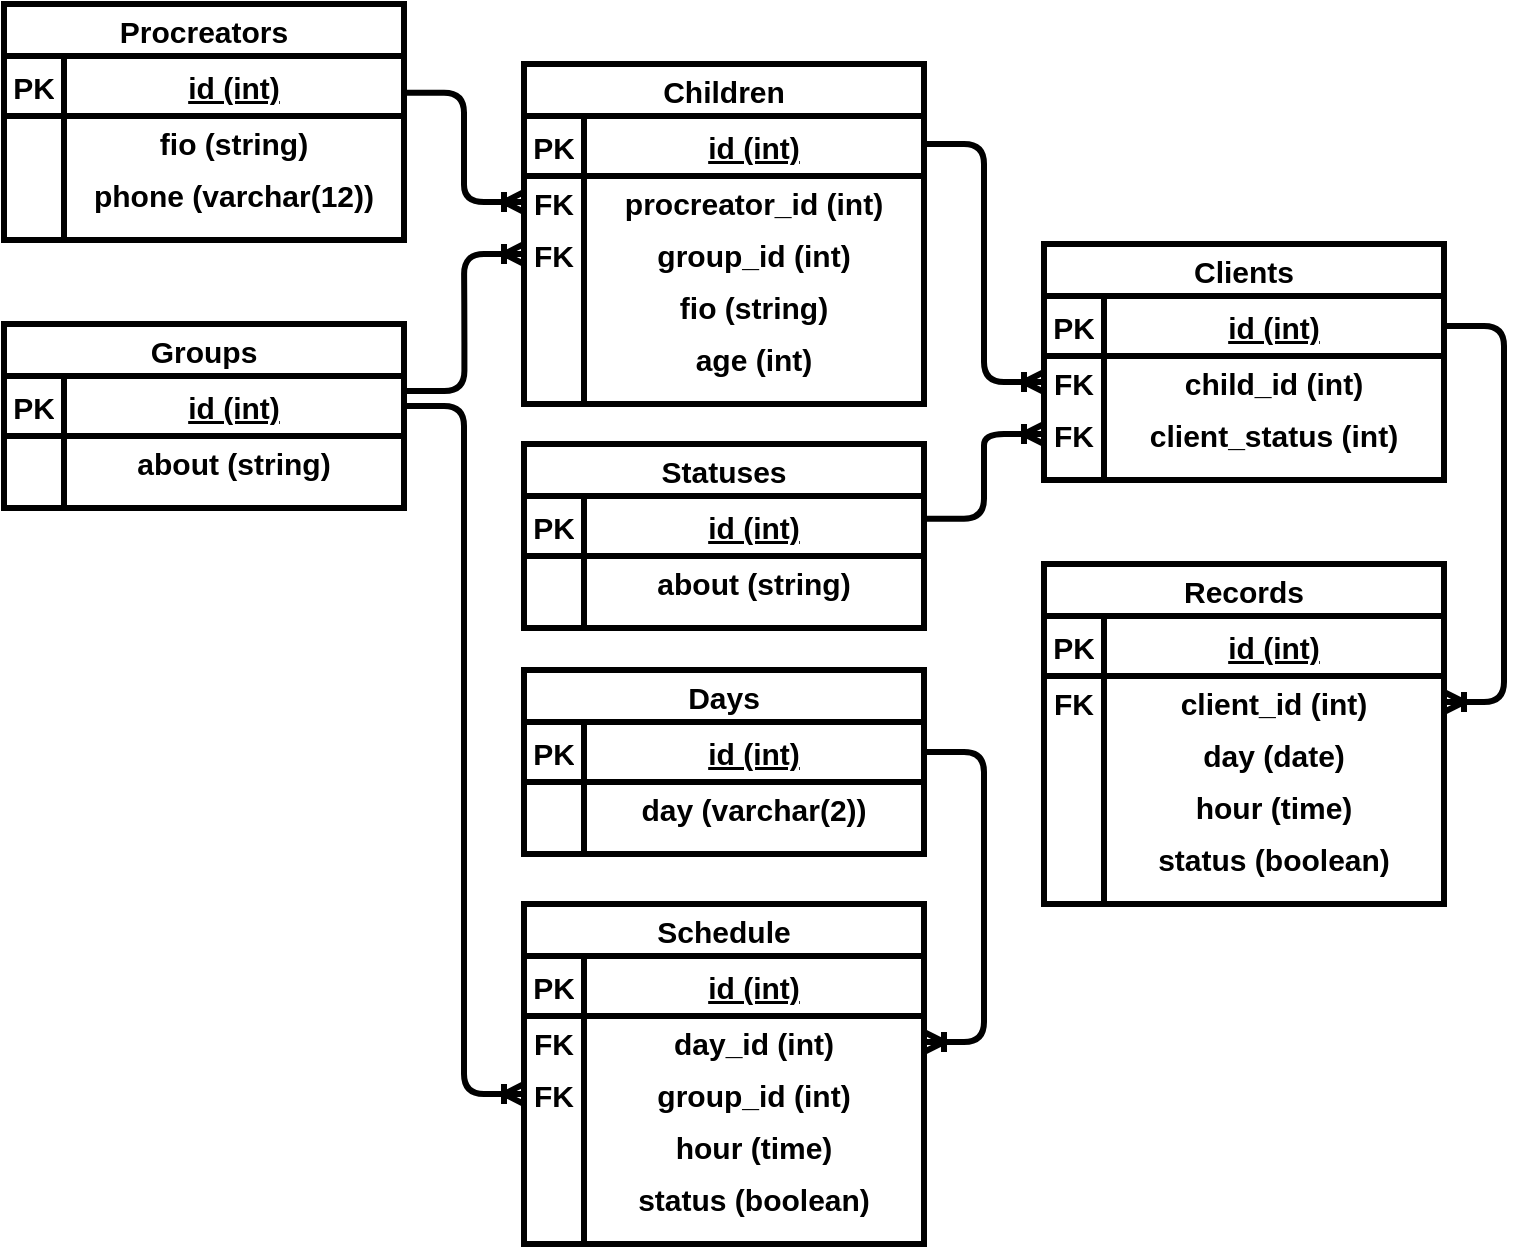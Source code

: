 <mxfile version="13.1.5" type="github">
  <diagram id="PJze8_PbKiR1325xx4xN" name="Page-1">
    <mxGraphModel dx="1150" dy="1960" grid="1" gridSize="10" guides="1" tooltips="1" connect="1" arrows="1" fold="1" page="1" pageScale="1" pageWidth="827" pageHeight="1169" math="0" shadow="0">
      <root>
        <mxCell id="0" />
        <mxCell id="1" parent="0" />
        <mxCell id="rnPItVgiRQsCZyyG9S52-30" value="Children" style="swimlane;fontStyle=1;childLayout=stackLayout;horizontal=1;startSize=26;horizontalStack=0;resizeParent=1;resizeParentMax=0;resizeLast=0;collapsible=1;marginBottom=0;align=center;fontSize=15;labelBackgroundColor=none;labelBorderColor=none;verticalAlign=middle;strokeWidth=3;" vertex="1" parent="1">
          <mxGeometry x="540" y="190" width="200" height="170" as="geometry" />
        </mxCell>
        <mxCell id="rnPItVgiRQsCZyyG9S52-31" value="id (int)" style="shape=partialRectangle;top=0;left=0;right=0;bottom=1;align=center;verticalAlign=middle;fillColor=none;spacingLeft=34;spacingRight=4;overflow=hidden;rotatable=0;points=[[0,0.5],[1,0.5]];portConstraint=eastwest;dropTarget=0;fontStyle=5;fontSize=15;labelBackgroundColor=none;labelBorderColor=none;strokeWidth=3;" vertex="1" parent="rnPItVgiRQsCZyyG9S52-30">
          <mxGeometry y="26" width="200" height="30" as="geometry" />
        </mxCell>
        <mxCell id="rnPItVgiRQsCZyyG9S52-32" value="PK" style="shape=partialRectangle;top=0;left=0;bottom=0;fillColor=none;align=center;verticalAlign=middle;spacingLeft=4;spacingRight=4;overflow=hidden;rotatable=0;points=[];portConstraint=eastwest;part=1;fontSize=15;labelBackgroundColor=none;labelBorderColor=none;strokeWidth=3;fontStyle=1" vertex="1" connectable="0" parent="rnPItVgiRQsCZyyG9S52-31">
          <mxGeometry width="30" height="30" as="geometry" />
        </mxCell>
        <mxCell id="rnPItVgiRQsCZyyG9S52-39" value="procreator_id (int)" style="shape=partialRectangle;top=0;left=0;right=0;bottom=0;align=center;verticalAlign=middle;fillColor=none;spacingLeft=34;spacingRight=4;overflow=hidden;rotatable=0;points=[[0,0.5],[1,0.5]];portConstraint=eastwest;dropTarget=0;fontSize=15;labelBackgroundColor=none;labelBorderColor=none;strokeWidth=3;fontStyle=1" vertex="1" parent="rnPItVgiRQsCZyyG9S52-30">
          <mxGeometry y="56" width="200" height="26" as="geometry" />
        </mxCell>
        <mxCell id="rnPItVgiRQsCZyyG9S52-40" value="FK" style="shape=partialRectangle;top=0;left=0;bottom=0;fillColor=none;align=center;verticalAlign=middle;spacingLeft=4;spacingRight=4;overflow=hidden;rotatable=0;points=[];portConstraint=eastwest;part=1;fontSize=15;labelBackgroundColor=none;labelBorderColor=none;strokeWidth=3;fontStyle=1" vertex="1" connectable="0" parent="rnPItVgiRQsCZyyG9S52-39">
          <mxGeometry width="30" height="26" as="geometry" />
        </mxCell>
        <mxCell id="rnPItVgiRQsCZyyG9S52-41" value="group_id (int)" style="shape=partialRectangle;top=0;left=0;right=0;bottom=0;align=center;verticalAlign=middle;fillColor=none;spacingLeft=34;spacingRight=4;overflow=hidden;rotatable=0;points=[[0,0.5],[1,0.5]];portConstraint=eastwest;dropTarget=0;fontSize=15;labelBackgroundColor=none;labelBorderColor=none;strokeWidth=3;fontStyle=1" vertex="1" parent="rnPItVgiRQsCZyyG9S52-30">
          <mxGeometry y="82" width="200" height="26" as="geometry" />
        </mxCell>
        <mxCell id="rnPItVgiRQsCZyyG9S52-42" value="FK" style="shape=partialRectangle;top=0;left=0;bottom=0;fillColor=none;align=center;verticalAlign=middle;spacingLeft=4;spacingRight=4;overflow=hidden;rotatable=0;points=[];portConstraint=eastwest;part=1;fontSize=15;labelBackgroundColor=none;labelBorderColor=none;strokeWidth=3;fontStyle=1" vertex="1" connectable="0" parent="rnPItVgiRQsCZyyG9S52-41">
          <mxGeometry width="30" height="26" as="geometry" />
        </mxCell>
        <mxCell id="rnPItVgiRQsCZyyG9S52-33" value="fio (string)" style="shape=partialRectangle;top=0;left=0;right=0;bottom=0;align=center;verticalAlign=middle;fillColor=none;spacingLeft=34;spacingRight=4;overflow=hidden;rotatable=0;points=[[0,0.5],[1,0.5]];portConstraint=eastwest;dropTarget=0;fontSize=15;labelBackgroundColor=none;labelBorderColor=none;strokeWidth=3;fontStyle=1" vertex="1" parent="rnPItVgiRQsCZyyG9S52-30">
          <mxGeometry y="108" width="200" height="26" as="geometry" />
        </mxCell>
        <mxCell id="rnPItVgiRQsCZyyG9S52-34" value="" style="shape=partialRectangle;top=0;left=0;bottom=0;fillColor=none;align=center;verticalAlign=middle;spacingLeft=4;spacingRight=4;overflow=hidden;rotatable=0;points=[];portConstraint=eastwest;part=1;fontSize=15;labelBackgroundColor=none;labelBorderColor=none;strokeWidth=3;fontStyle=1" vertex="1" connectable="0" parent="rnPItVgiRQsCZyyG9S52-33">
          <mxGeometry width="30" height="26" as="geometry" />
        </mxCell>
        <mxCell id="rnPItVgiRQsCZyyG9S52-35" value="age (int)" style="shape=partialRectangle;top=0;left=0;right=0;bottom=0;align=center;verticalAlign=middle;fillColor=none;spacingLeft=34;spacingRight=4;overflow=hidden;rotatable=0;points=[[0,0.5],[1,0.5]];portConstraint=eastwest;dropTarget=0;fontSize=15;labelBackgroundColor=none;labelBorderColor=none;strokeWidth=3;fontStyle=1" vertex="1" parent="rnPItVgiRQsCZyyG9S52-30">
          <mxGeometry y="134" width="200" height="26" as="geometry" />
        </mxCell>
        <mxCell id="rnPItVgiRQsCZyyG9S52-36" value="" style="shape=partialRectangle;top=0;left=0;bottom=0;fillColor=none;align=center;verticalAlign=middle;spacingLeft=4;spacingRight=4;overflow=hidden;rotatable=0;points=[];portConstraint=eastwest;part=1;fontSize=15;labelBackgroundColor=none;labelBorderColor=none;strokeWidth=3;fontStyle=1" vertex="1" connectable="0" parent="rnPItVgiRQsCZyyG9S52-35">
          <mxGeometry width="30" height="26" as="geometry" />
        </mxCell>
        <mxCell id="rnPItVgiRQsCZyyG9S52-37" value="" style="shape=partialRectangle;top=0;left=0;right=0;bottom=0;align=center;verticalAlign=middle;fillColor=none;spacingLeft=34;spacingRight=4;overflow=hidden;rotatable=0;points=[[0,0.5],[1,0.5]];portConstraint=eastwest;dropTarget=0;fontSize=15;labelBackgroundColor=none;labelBorderColor=none;strokeWidth=3;fontStyle=1" vertex="1" parent="rnPItVgiRQsCZyyG9S52-30">
          <mxGeometry y="160" width="200" height="10" as="geometry" />
        </mxCell>
        <mxCell id="rnPItVgiRQsCZyyG9S52-38" value="" style="shape=partialRectangle;top=0;left=0;bottom=0;fillColor=none;align=center;verticalAlign=middle;spacingLeft=4;spacingRight=4;overflow=hidden;rotatable=0;points=[];portConstraint=eastwest;part=1;fontSize=15;labelBackgroundColor=none;labelBorderColor=none;strokeWidth=3;fontStyle=1" vertex="1" connectable="0" parent="rnPItVgiRQsCZyyG9S52-37">
          <mxGeometry width="30" height="10" as="geometry" />
        </mxCell>
        <mxCell id="rnPItVgiRQsCZyyG9S52-2" value="Procreators" style="swimlane;fontStyle=1;childLayout=stackLayout;horizontal=1;startSize=26;horizontalStack=0;resizeParent=1;resizeParentMax=0;resizeLast=0;collapsible=1;marginBottom=0;align=center;fontSize=15;labelBackgroundColor=none;labelBorderColor=none;verticalAlign=middle;strokeWidth=3;" vertex="1" parent="1">
          <mxGeometry x="280" y="160" width="200" height="118" as="geometry" />
        </mxCell>
        <mxCell id="rnPItVgiRQsCZyyG9S52-3" value="id (int)" style="shape=partialRectangle;top=0;left=0;right=0;bottom=1;align=center;verticalAlign=middle;fillColor=none;spacingLeft=34;spacingRight=4;overflow=hidden;rotatable=0;points=[[0,0.5],[1,0.5]];portConstraint=eastwest;dropTarget=0;fontStyle=5;fontSize=15;labelBackgroundColor=none;labelBorderColor=none;strokeWidth=3;" vertex="1" parent="rnPItVgiRQsCZyyG9S52-2">
          <mxGeometry y="26" width="200" height="30" as="geometry" />
        </mxCell>
        <mxCell id="rnPItVgiRQsCZyyG9S52-4" value="PK" style="shape=partialRectangle;top=0;left=0;bottom=0;fillColor=none;align=center;verticalAlign=middle;spacingLeft=4;spacingRight=4;overflow=hidden;rotatable=0;points=[];portConstraint=eastwest;part=1;fontSize=15;labelBackgroundColor=none;labelBorderColor=none;strokeWidth=3;fontStyle=1" vertex="1" connectable="0" parent="rnPItVgiRQsCZyyG9S52-3">
          <mxGeometry width="30" height="30" as="geometry" />
        </mxCell>
        <mxCell id="rnPItVgiRQsCZyyG9S52-5" value="fio (string)" style="shape=partialRectangle;top=0;left=0;right=0;bottom=0;align=center;verticalAlign=middle;fillColor=none;spacingLeft=34;spacingRight=4;overflow=hidden;rotatable=0;points=[[0,0.5],[1,0.5]];portConstraint=eastwest;dropTarget=0;fontSize=15;labelBackgroundColor=none;labelBorderColor=none;strokeWidth=3;fontStyle=1" vertex="1" parent="rnPItVgiRQsCZyyG9S52-2">
          <mxGeometry y="56" width="200" height="26" as="geometry" />
        </mxCell>
        <mxCell id="rnPItVgiRQsCZyyG9S52-6" value="" style="shape=partialRectangle;top=0;left=0;bottom=0;fillColor=none;align=center;verticalAlign=middle;spacingLeft=4;spacingRight=4;overflow=hidden;rotatable=0;points=[];portConstraint=eastwest;part=1;fontSize=15;labelBackgroundColor=none;labelBorderColor=none;strokeWidth=3;fontStyle=1" vertex="1" connectable="0" parent="rnPItVgiRQsCZyyG9S52-5">
          <mxGeometry width="30" height="26" as="geometry" />
        </mxCell>
        <mxCell id="rnPItVgiRQsCZyyG9S52-7" value="phone (varchar(12))" style="shape=partialRectangle;top=0;left=0;right=0;bottom=0;align=center;verticalAlign=middle;fillColor=none;spacingLeft=34;spacingRight=4;overflow=hidden;rotatable=0;points=[[0,0.5],[1,0.5]];portConstraint=eastwest;dropTarget=0;fontSize=15;labelBackgroundColor=none;labelBorderColor=none;strokeWidth=3;fontStyle=1" vertex="1" parent="rnPItVgiRQsCZyyG9S52-2">
          <mxGeometry y="82" width="200" height="26" as="geometry" />
        </mxCell>
        <mxCell id="rnPItVgiRQsCZyyG9S52-8" value="" style="shape=partialRectangle;top=0;left=0;bottom=0;fillColor=none;align=center;verticalAlign=middle;spacingLeft=4;spacingRight=4;overflow=hidden;rotatable=0;points=[];portConstraint=eastwest;part=1;fontSize=15;labelBackgroundColor=none;labelBorderColor=none;strokeWidth=3;fontStyle=1" vertex="1" connectable="0" parent="rnPItVgiRQsCZyyG9S52-7">
          <mxGeometry width="30" height="26" as="geometry" />
        </mxCell>
        <mxCell id="rnPItVgiRQsCZyyG9S52-11" value="" style="shape=partialRectangle;top=0;left=0;right=0;bottom=0;align=center;verticalAlign=middle;fillColor=none;spacingLeft=34;spacingRight=4;overflow=hidden;rotatable=0;points=[[0,0.5],[1,0.5]];portConstraint=eastwest;dropTarget=0;fontSize=15;labelBackgroundColor=none;labelBorderColor=none;strokeWidth=3;fontStyle=1" vertex="1" parent="rnPItVgiRQsCZyyG9S52-2">
          <mxGeometry y="108" width="200" height="10" as="geometry" />
        </mxCell>
        <mxCell id="rnPItVgiRQsCZyyG9S52-12" value="" style="shape=partialRectangle;top=0;left=0;bottom=0;fillColor=none;align=center;verticalAlign=middle;spacingLeft=4;spacingRight=4;overflow=hidden;rotatable=0;points=[];portConstraint=eastwest;part=1;fontSize=15;labelBackgroundColor=none;labelBorderColor=none;strokeWidth=3;fontStyle=1" vertex="1" connectable="0" parent="rnPItVgiRQsCZyyG9S52-11">
          <mxGeometry width="30" height="10" as="geometry" />
        </mxCell>
        <mxCell id="rnPItVgiRQsCZyyG9S52-20" value="Groups" style="swimlane;fontStyle=1;childLayout=stackLayout;horizontal=1;startSize=26;horizontalStack=0;resizeParent=1;resizeParentMax=0;resizeLast=0;collapsible=1;marginBottom=0;align=center;fontSize=15;labelBackgroundColor=none;labelBorderColor=none;verticalAlign=middle;strokeWidth=3;" vertex="1" parent="1">
          <mxGeometry x="280" y="320" width="200" height="92" as="geometry" />
        </mxCell>
        <mxCell id="rnPItVgiRQsCZyyG9S52-21" value="id (int)" style="shape=partialRectangle;top=0;left=0;right=0;bottom=1;align=center;verticalAlign=middle;fillColor=none;spacingLeft=34;spacingRight=4;overflow=hidden;rotatable=0;points=[[0,0.5],[1,0.5]];portConstraint=eastwest;dropTarget=0;fontStyle=5;fontSize=15;labelBackgroundColor=none;labelBorderColor=none;strokeWidth=3;" vertex="1" parent="rnPItVgiRQsCZyyG9S52-20">
          <mxGeometry y="26" width="200" height="30" as="geometry" />
        </mxCell>
        <mxCell id="rnPItVgiRQsCZyyG9S52-22" value="PK" style="shape=partialRectangle;top=0;left=0;bottom=0;fillColor=none;align=center;verticalAlign=middle;spacingLeft=4;spacingRight=4;overflow=hidden;rotatable=0;points=[];portConstraint=eastwest;part=1;fontSize=15;labelBackgroundColor=none;labelBorderColor=none;strokeWidth=3;fontStyle=1" vertex="1" connectable="0" parent="rnPItVgiRQsCZyyG9S52-21">
          <mxGeometry width="30" height="30" as="geometry" />
        </mxCell>
        <mxCell id="rnPItVgiRQsCZyyG9S52-23" value="about (string)" style="shape=partialRectangle;top=0;left=0;right=0;bottom=0;align=center;verticalAlign=middle;fillColor=none;spacingLeft=34;spacingRight=4;overflow=hidden;rotatable=0;points=[[0,0.5],[1,0.5]];portConstraint=eastwest;dropTarget=0;fontSize=15;labelBackgroundColor=none;labelBorderColor=none;strokeWidth=3;fontStyle=1" vertex="1" parent="rnPItVgiRQsCZyyG9S52-20">
          <mxGeometry y="56" width="200" height="26" as="geometry" />
        </mxCell>
        <mxCell id="rnPItVgiRQsCZyyG9S52-24" value="" style="shape=partialRectangle;top=0;left=0;bottom=0;fillColor=none;align=center;verticalAlign=middle;spacingLeft=4;spacingRight=4;overflow=hidden;rotatable=0;points=[];portConstraint=eastwest;part=1;fontSize=15;labelBackgroundColor=none;labelBorderColor=none;strokeWidth=3;fontStyle=1" vertex="1" connectable="0" parent="rnPItVgiRQsCZyyG9S52-23">
          <mxGeometry width="30" height="26" as="geometry" />
        </mxCell>
        <mxCell id="rnPItVgiRQsCZyyG9S52-27" value="" style="shape=partialRectangle;top=0;left=0;right=0;bottom=0;align=center;verticalAlign=middle;fillColor=none;spacingLeft=34;spacingRight=4;overflow=hidden;rotatable=0;points=[[0,0.5],[1,0.5]];portConstraint=eastwest;dropTarget=0;fontSize=15;labelBackgroundColor=none;labelBorderColor=none;strokeWidth=3;fontStyle=1" vertex="1" parent="rnPItVgiRQsCZyyG9S52-20">
          <mxGeometry y="82" width="200" height="10" as="geometry" />
        </mxCell>
        <mxCell id="rnPItVgiRQsCZyyG9S52-28" value="" style="shape=partialRectangle;top=0;left=0;bottom=0;fillColor=none;align=center;verticalAlign=middle;spacingLeft=4;spacingRight=4;overflow=hidden;rotatable=0;points=[];portConstraint=eastwest;part=1;fontSize=15;labelBackgroundColor=none;labelBorderColor=none;strokeWidth=3;fontStyle=1" vertex="1" connectable="0" parent="rnPItVgiRQsCZyyG9S52-27">
          <mxGeometry width="30" height="10" as="geometry" />
        </mxCell>
        <mxCell id="rnPItVgiRQsCZyyG9S52-96" value="" style="edgeStyle=entityRelationEdgeStyle;fontSize=15;endArrow=ERoneToMany;align=center;exitX=1;exitY=0.611;exitDx=0;exitDy=0;exitPerimeter=0;labelBackgroundColor=none;labelBorderColor=none;verticalAlign=middle;strokeWidth=3;fontStyle=1" edge="1" parent="1" source="rnPItVgiRQsCZyyG9S52-3" target="rnPItVgiRQsCZyyG9S52-39">
          <mxGeometry width="100" height="100" relative="1" as="geometry">
            <mxPoint x="480" y="210" as="sourcePoint" />
            <mxPoint x="580" y="100" as="targetPoint" />
          </mxGeometry>
        </mxCell>
        <mxCell id="rnPItVgiRQsCZyyG9S52-97" value="" style="edgeStyle=entityRelationEdgeStyle;fontSize=15;endArrow=ERoneToMany;align=center;exitX=1.001;exitY=0.249;exitDx=0;exitDy=0;labelBackgroundColor=none;labelBorderColor=none;verticalAlign=middle;entryX=0;entryY=0.5;entryDx=0;entryDy=0;exitPerimeter=0;strokeWidth=3;fontStyle=1" edge="1" parent="1" source="rnPItVgiRQsCZyyG9S52-21" target="rnPItVgiRQsCZyyG9S52-41">
          <mxGeometry width="100" height="100" relative="1" as="geometry">
            <mxPoint x="520" y="385.33" as="sourcePoint" />
            <mxPoint x="580" y="440" as="targetPoint" />
          </mxGeometry>
        </mxCell>
        <mxCell id="rnPItVgiRQsCZyyG9S52-67" value="Statuses" style="swimlane;fontStyle=1;childLayout=stackLayout;horizontal=1;startSize=26;horizontalStack=0;resizeParent=1;resizeParentMax=0;resizeLast=0;collapsible=1;marginBottom=0;align=center;fontSize=15;labelBackgroundColor=none;labelBorderColor=none;verticalAlign=middle;strokeWidth=3;" vertex="1" parent="1">
          <mxGeometry x="540" y="380" width="200" height="92" as="geometry" />
        </mxCell>
        <mxCell id="rnPItVgiRQsCZyyG9S52-68" value="id (int)" style="shape=partialRectangle;top=0;left=0;right=0;bottom=1;align=center;verticalAlign=middle;fillColor=none;spacingLeft=34;spacingRight=4;overflow=hidden;rotatable=0;points=[[0,0.5],[1,0.5]];portConstraint=eastwest;dropTarget=0;fontStyle=5;fontSize=15;labelBackgroundColor=none;labelBorderColor=none;strokeWidth=3;" vertex="1" parent="rnPItVgiRQsCZyyG9S52-67">
          <mxGeometry y="26" width="200" height="30" as="geometry" />
        </mxCell>
        <mxCell id="rnPItVgiRQsCZyyG9S52-69" value="PK" style="shape=partialRectangle;top=0;left=0;bottom=0;fillColor=none;align=center;verticalAlign=middle;spacingLeft=4;spacingRight=4;overflow=hidden;rotatable=0;points=[];portConstraint=eastwest;part=1;fontSize=15;labelBackgroundColor=none;labelBorderColor=none;strokeWidth=3;fontStyle=1" vertex="1" connectable="0" parent="rnPItVgiRQsCZyyG9S52-68">
          <mxGeometry width="30" height="30" as="geometry" />
        </mxCell>
        <mxCell id="rnPItVgiRQsCZyyG9S52-70" value="about (string)" style="shape=partialRectangle;top=0;left=0;right=0;bottom=0;align=center;verticalAlign=middle;fillColor=none;spacingLeft=34;spacingRight=4;overflow=hidden;rotatable=0;points=[[0,0.5],[1,0.5]];portConstraint=eastwest;dropTarget=0;fontSize=15;labelBackgroundColor=none;labelBorderColor=none;strokeWidth=3;fontStyle=1" vertex="1" parent="rnPItVgiRQsCZyyG9S52-67">
          <mxGeometry y="56" width="200" height="26" as="geometry" />
        </mxCell>
        <mxCell id="rnPItVgiRQsCZyyG9S52-71" value="" style="shape=partialRectangle;top=0;left=0;bottom=0;fillColor=none;align=center;verticalAlign=middle;spacingLeft=4;spacingRight=4;overflow=hidden;rotatable=0;points=[];portConstraint=eastwest;part=1;fontSize=15;labelBackgroundColor=none;labelBorderColor=none;strokeWidth=3;fontStyle=1" vertex="1" connectable="0" parent="rnPItVgiRQsCZyyG9S52-70">
          <mxGeometry width="30" height="26" as="geometry" />
        </mxCell>
        <mxCell id="rnPItVgiRQsCZyyG9S52-72" value="" style="shape=partialRectangle;top=0;left=0;right=0;bottom=0;align=center;verticalAlign=middle;fillColor=none;spacingLeft=34;spacingRight=4;overflow=hidden;rotatable=0;points=[[0,0.5],[1,0.5]];portConstraint=eastwest;dropTarget=0;fontSize=15;labelBackgroundColor=none;labelBorderColor=none;strokeWidth=3;fontStyle=1" vertex="1" parent="rnPItVgiRQsCZyyG9S52-67">
          <mxGeometry y="82" width="200" height="10" as="geometry" />
        </mxCell>
        <mxCell id="rnPItVgiRQsCZyyG9S52-73" value="" style="shape=partialRectangle;top=0;left=0;bottom=0;fillColor=none;align=center;verticalAlign=middle;spacingLeft=4;spacingRight=4;overflow=hidden;rotatable=0;points=[];portConstraint=eastwest;part=1;fontSize=15;labelBackgroundColor=none;labelBorderColor=none;strokeWidth=3;fontStyle=1" vertex="1" connectable="0" parent="rnPItVgiRQsCZyyG9S52-72">
          <mxGeometry width="30" height="10" as="geometry" />
        </mxCell>
        <mxCell id="rnPItVgiRQsCZyyG9S52-43" value="Days" style="swimlane;fontStyle=1;childLayout=stackLayout;horizontal=1;startSize=26;horizontalStack=0;resizeParent=1;resizeParentMax=0;resizeLast=0;collapsible=1;marginBottom=0;align=center;fontSize=15;labelBackgroundColor=none;labelBorderColor=none;verticalAlign=middle;strokeWidth=3;" vertex="1" parent="1">
          <mxGeometry x="540" y="493" width="200" height="92" as="geometry" />
        </mxCell>
        <mxCell id="rnPItVgiRQsCZyyG9S52-44" value="id (int)" style="shape=partialRectangle;top=0;left=0;right=0;bottom=1;align=center;verticalAlign=middle;fillColor=none;spacingLeft=34;spacingRight=4;overflow=hidden;rotatable=0;points=[[0,0.5],[1,0.5]];portConstraint=eastwest;dropTarget=0;fontStyle=5;fontSize=15;labelBackgroundColor=none;labelBorderColor=none;strokeWidth=3;" vertex="1" parent="rnPItVgiRQsCZyyG9S52-43">
          <mxGeometry y="26" width="200" height="30" as="geometry" />
        </mxCell>
        <mxCell id="rnPItVgiRQsCZyyG9S52-45" value="PK" style="shape=partialRectangle;top=0;left=0;bottom=0;fillColor=none;align=center;verticalAlign=middle;spacingLeft=4;spacingRight=4;overflow=hidden;rotatable=0;points=[];portConstraint=eastwest;part=1;fontSize=15;labelBackgroundColor=none;labelBorderColor=none;strokeWidth=3;fontStyle=1" vertex="1" connectable="0" parent="rnPItVgiRQsCZyyG9S52-44">
          <mxGeometry width="30" height="30" as="geometry" />
        </mxCell>
        <mxCell id="rnPItVgiRQsCZyyG9S52-46" value="day (varchar(2))" style="shape=partialRectangle;top=0;left=0;right=0;bottom=0;align=center;verticalAlign=middle;fillColor=none;spacingLeft=34;spacingRight=4;overflow=hidden;rotatable=0;points=[[0,0.5],[1,0.5]];portConstraint=eastwest;dropTarget=0;fontSize=15;labelBackgroundColor=none;labelBorderColor=none;strokeWidth=3;fontStyle=1" vertex="1" parent="rnPItVgiRQsCZyyG9S52-43">
          <mxGeometry y="56" width="200" height="26" as="geometry" />
        </mxCell>
        <mxCell id="rnPItVgiRQsCZyyG9S52-47" value="" style="shape=partialRectangle;top=0;left=0;bottom=0;fillColor=none;align=center;verticalAlign=middle;spacingLeft=4;spacingRight=4;overflow=hidden;rotatable=0;points=[];portConstraint=eastwest;part=1;fontSize=15;labelBackgroundColor=none;labelBorderColor=none;strokeWidth=3;fontStyle=1" vertex="1" connectable="0" parent="rnPItVgiRQsCZyyG9S52-46">
          <mxGeometry width="30" height="26" as="geometry" />
        </mxCell>
        <mxCell id="rnPItVgiRQsCZyyG9S52-48" value="" style="shape=partialRectangle;top=0;left=0;right=0;bottom=0;align=center;verticalAlign=middle;fillColor=none;spacingLeft=34;spacingRight=4;overflow=hidden;rotatable=0;points=[[0,0.5],[1,0.5]];portConstraint=eastwest;dropTarget=0;fontSize=15;labelBackgroundColor=none;labelBorderColor=none;strokeWidth=3;fontStyle=1" vertex="1" parent="rnPItVgiRQsCZyyG9S52-43">
          <mxGeometry y="82" width="200" height="10" as="geometry" />
        </mxCell>
        <mxCell id="rnPItVgiRQsCZyyG9S52-49" value="" style="shape=partialRectangle;top=0;left=0;bottom=0;fillColor=none;align=center;verticalAlign=middle;spacingLeft=4;spacingRight=4;overflow=hidden;rotatable=0;points=[];portConstraint=eastwest;part=1;fontSize=15;labelBackgroundColor=none;labelBorderColor=none;strokeWidth=3;fontStyle=1" vertex="1" connectable="0" parent="rnPItVgiRQsCZyyG9S52-48">
          <mxGeometry width="30" height="10" as="geometry" />
        </mxCell>
        <mxCell id="rnPItVgiRQsCZyyG9S52-50" value="Schedule" style="swimlane;fontStyle=1;childLayout=stackLayout;horizontal=1;startSize=26;horizontalStack=0;resizeParent=1;resizeParentMax=0;resizeLast=0;collapsible=1;marginBottom=0;align=center;fontSize=15;labelBackgroundColor=none;labelBorderColor=none;verticalAlign=middle;strokeWidth=3;" vertex="1" parent="1">
          <mxGeometry x="540" y="610" width="200" height="170" as="geometry" />
        </mxCell>
        <mxCell id="rnPItVgiRQsCZyyG9S52-51" value="id (int)" style="shape=partialRectangle;top=0;left=0;right=0;bottom=1;align=center;verticalAlign=middle;fillColor=none;spacingLeft=34;spacingRight=4;overflow=hidden;rotatable=0;points=[[0,0.5],[1,0.5]];portConstraint=eastwest;dropTarget=0;fontStyle=5;fontSize=15;labelBackgroundColor=none;labelBorderColor=none;strokeWidth=3;" vertex="1" parent="rnPItVgiRQsCZyyG9S52-50">
          <mxGeometry y="26" width="200" height="30" as="geometry" />
        </mxCell>
        <mxCell id="rnPItVgiRQsCZyyG9S52-52" value="PK" style="shape=partialRectangle;top=0;left=0;bottom=0;fillColor=none;align=center;verticalAlign=middle;spacingLeft=4;spacingRight=4;overflow=hidden;rotatable=0;points=[];portConstraint=eastwest;part=1;fontSize=15;labelBackgroundColor=none;labelBorderColor=none;strokeWidth=3;fontStyle=1" vertex="1" connectable="0" parent="rnPItVgiRQsCZyyG9S52-51">
          <mxGeometry width="30" height="30" as="geometry" />
        </mxCell>
        <mxCell id="rnPItVgiRQsCZyyG9S52-53" value="day_id (int)" style="shape=partialRectangle;top=0;left=0;right=0;bottom=0;align=center;verticalAlign=middle;fillColor=none;spacingLeft=34;spacingRight=4;overflow=hidden;rotatable=0;points=[[0,0.5],[1,0.5]];portConstraint=eastwest;dropTarget=0;fontSize=15;labelBackgroundColor=none;labelBorderColor=none;strokeWidth=3;fontStyle=1" vertex="1" parent="rnPItVgiRQsCZyyG9S52-50">
          <mxGeometry y="56" width="200" height="26" as="geometry" />
        </mxCell>
        <mxCell id="rnPItVgiRQsCZyyG9S52-54" value="FK" style="shape=partialRectangle;top=0;left=0;bottom=0;fillColor=none;align=center;verticalAlign=middle;spacingLeft=4;spacingRight=4;overflow=hidden;rotatable=0;points=[];portConstraint=eastwest;part=1;fontSize=15;labelBackgroundColor=none;labelBorderColor=none;strokeWidth=3;fontStyle=1" vertex="1" connectable="0" parent="rnPItVgiRQsCZyyG9S52-53">
          <mxGeometry width="30" height="26" as="geometry" />
        </mxCell>
        <mxCell id="rnPItVgiRQsCZyyG9S52-55" value="group_id (int)" style="shape=partialRectangle;top=0;left=0;right=0;bottom=0;align=center;verticalAlign=middle;fillColor=none;spacingLeft=34;spacingRight=4;overflow=hidden;rotatable=0;points=[[0,0.5],[1,0.5]];portConstraint=eastwest;dropTarget=0;fontSize=15;labelBackgroundColor=none;labelBorderColor=none;strokeWidth=3;fontStyle=1" vertex="1" parent="rnPItVgiRQsCZyyG9S52-50">
          <mxGeometry y="82" width="200" height="26" as="geometry" />
        </mxCell>
        <mxCell id="rnPItVgiRQsCZyyG9S52-56" value="FK" style="shape=partialRectangle;top=0;left=0;bottom=0;fillColor=none;align=center;verticalAlign=middle;spacingLeft=4;spacingRight=4;overflow=hidden;rotatable=0;points=[];portConstraint=eastwest;part=1;fontSize=15;labelBackgroundColor=none;labelBorderColor=none;strokeWidth=3;fontStyle=1" vertex="1" connectable="0" parent="rnPItVgiRQsCZyyG9S52-55">
          <mxGeometry width="30" height="26" as="geometry" />
        </mxCell>
        <mxCell id="rnPItVgiRQsCZyyG9S52-57" value="hour (time)" style="shape=partialRectangle;top=0;left=0;right=0;bottom=0;align=center;verticalAlign=middle;fillColor=none;spacingLeft=34;spacingRight=4;overflow=hidden;rotatable=0;points=[[0,0.5],[1,0.5]];portConstraint=eastwest;dropTarget=0;fontSize=15;labelBackgroundColor=none;labelBorderColor=none;strokeWidth=3;fontStyle=1" vertex="1" parent="rnPItVgiRQsCZyyG9S52-50">
          <mxGeometry y="108" width="200" height="26" as="geometry" />
        </mxCell>
        <mxCell id="rnPItVgiRQsCZyyG9S52-58" value="" style="shape=partialRectangle;top=0;left=0;bottom=0;fillColor=none;align=center;verticalAlign=middle;spacingLeft=4;spacingRight=4;overflow=hidden;rotatable=0;points=[];portConstraint=eastwest;part=1;fontSize=15;labelBackgroundColor=none;labelBorderColor=none;strokeWidth=3;fontStyle=1" vertex="1" connectable="0" parent="rnPItVgiRQsCZyyG9S52-57">
          <mxGeometry width="30" height="26" as="geometry" />
        </mxCell>
        <mxCell id="rnPItVgiRQsCZyyG9S52-59" value="status (boolean)" style="shape=partialRectangle;top=0;left=0;right=0;bottom=0;align=center;verticalAlign=middle;fillColor=none;spacingLeft=34;spacingRight=4;overflow=hidden;rotatable=0;points=[[0,0.5],[1,0.5]];portConstraint=eastwest;dropTarget=0;fontSize=15;labelBackgroundColor=none;labelBorderColor=none;strokeWidth=3;fontStyle=1" vertex="1" parent="rnPItVgiRQsCZyyG9S52-50">
          <mxGeometry y="134" width="200" height="26" as="geometry" />
        </mxCell>
        <mxCell id="rnPItVgiRQsCZyyG9S52-60" value="" style="shape=partialRectangle;top=0;left=0;bottom=0;fillColor=none;align=center;verticalAlign=middle;spacingLeft=4;spacingRight=4;overflow=hidden;rotatable=0;points=[];portConstraint=eastwest;part=1;fontSize=15;labelBackgroundColor=none;labelBorderColor=none;strokeWidth=3;fontStyle=1" vertex="1" connectable="0" parent="rnPItVgiRQsCZyyG9S52-59">
          <mxGeometry width="30" height="26" as="geometry" />
        </mxCell>
        <mxCell id="rnPItVgiRQsCZyyG9S52-61" value="" style="shape=partialRectangle;top=0;left=0;right=0;bottom=0;align=center;verticalAlign=middle;fillColor=none;spacingLeft=34;spacingRight=4;overflow=hidden;rotatable=0;points=[[0,0.5],[1,0.5]];portConstraint=eastwest;dropTarget=0;fontSize=15;labelBackgroundColor=none;labelBorderColor=none;strokeWidth=3;fontStyle=1" vertex="1" parent="rnPItVgiRQsCZyyG9S52-50">
          <mxGeometry y="160" width="200" height="10" as="geometry" />
        </mxCell>
        <mxCell id="rnPItVgiRQsCZyyG9S52-62" value="" style="shape=partialRectangle;top=0;left=0;bottom=0;fillColor=none;align=center;verticalAlign=middle;spacingLeft=4;spacingRight=4;overflow=hidden;rotatable=0;points=[];portConstraint=eastwest;part=1;fontSize=15;labelBackgroundColor=none;labelBorderColor=none;strokeWidth=3;fontStyle=1" vertex="1" connectable="0" parent="rnPItVgiRQsCZyyG9S52-61">
          <mxGeometry width="30" height="10" as="geometry" />
        </mxCell>
        <mxCell id="rnPItVgiRQsCZyyG9S52-98" value="" style="edgeStyle=entityRelationEdgeStyle;fontSize=15;endArrow=ERoneToMany;align=center;exitX=1;exitY=0.5;exitDx=0;exitDy=0;labelBackgroundColor=none;labelBorderColor=none;verticalAlign=middle;entryX=0;entryY=0.5;entryDx=0;entryDy=0;strokeWidth=3;fontStyle=1" edge="1" parent="1" source="rnPItVgiRQsCZyyG9S52-21" target="rnPItVgiRQsCZyyG9S52-55">
          <mxGeometry width="100" height="100" relative="1" as="geometry">
            <mxPoint x="400.0" y="558.47" as="sourcePoint" />
            <mxPoint x="480" y="560" as="targetPoint" />
          </mxGeometry>
        </mxCell>
        <mxCell id="rnPItVgiRQsCZyyG9S52-74" value="Clients" style="swimlane;fontStyle=1;childLayout=stackLayout;horizontal=1;startSize=26;horizontalStack=0;resizeParent=1;resizeParentMax=0;resizeLast=0;collapsible=1;marginBottom=0;align=center;fontSize=15;labelBackgroundColor=none;labelBorderColor=none;verticalAlign=middle;strokeWidth=3;" vertex="1" parent="1">
          <mxGeometry x="800" y="280" width="200" height="118" as="geometry" />
        </mxCell>
        <mxCell id="rnPItVgiRQsCZyyG9S52-75" value="id (int)" style="shape=partialRectangle;top=0;left=0;right=0;bottom=1;align=center;verticalAlign=middle;fillColor=none;spacingLeft=34;spacingRight=4;overflow=hidden;rotatable=0;points=[[0,0.5],[1,0.5]];portConstraint=eastwest;dropTarget=0;fontStyle=5;fontSize=15;labelBackgroundColor=none;labelBorderColor=none;strokeWidth=3;" vertex="1" parent="rnPItVgiRQsCZyyG9S52-74">
          <mxGeometry y="26" width="200" height="30" as="geometry" />
        </mxCell>
        <mxCell id="rnPItVgiRQsCZyyG9S52-76" value="PK" style="shape=partialRectangle;top=0;left=0;bottom=0;fillColor=none;align=center;verticalAlign=middle;spacingLeft=4;spacingRight=4;overflow=hidden;rotatable=0;points=[];portConstraint=eastwest;part=1;fontSize=15;labelBackgroundColor=none;labelBorderColor=none;strokeWidth=3;fontStyle=1" vertex="1" connectable="0" parent="rnPItVgiRQsCZyyG9S52-75">
          <mxGeometry width="30" height="30" as="geometry" />
        </mxCell>
        <mxCell id="rnPItVgiRQsCZyyG9S52-77" value="child_id (int)" style="shape=partialRectangle;top=0;left=0;right=0;bottom=0;align=center;verticalAlign=middle;fillColor=none;spacingLeft=34;spacingRight=4;overflow=hidden;rotatable=0;points=[[0,0.5],[1,0.5]];portConstraint=eastwest;dropTarget=0;fontSize=15;labelBackgroundColor=none;labelBorderColor=none;strokeWidth=3;fontStyle=1" vertex="1" parent="rnPItVgiRQsCZyyG9S52-74">
          <mxGeometry y="56" width="200" height="26" as="geometry" />
        </mxCell>
        <mxCell id="rnPItVgiRQsCZyyG9S52-78" value="FK" style="shape=partialRectangle;top=0;left=0;bottom=0;fillColor=none;align=center;verticalAlign=middle;spacingLeft=4;spacingRight=4;overflow=hidden;rotatable=0;points=[];portConstraint=eastwest;part=1;fontSize=15;labelBackgroundColor=none;labelBorderColor=none;strokeWidth=3;fontStyle=1" vertex="1" connectable="0" parent="rnPItVgiRQsCZyyG9S52-77">
          <mxGeometry width="30" height="26" as="geometry" />
        </mxCell>
        <mxCell id="rnPItVgiRQsCZyyG9S52-79" value="client_status (int)" style="shape=partialRectangle;top=0;left=0;right=0;bottom=0;align=center;verticalAlign=middle;fillColor=none;spacingLeft=34;spacingRight=4;overflow=hidden;rotatable=0;points=[[0,0.5],[1,0.5]];portConstraint=eastwest;dropTarget=0;fontSize=15;labelBackgroundColor=none;labelBorderColor=none;strokeWidth=3;fontStyle=1" vertex="1" parent="rnPItVgiRQsCZyyG9S52-74">
          <mxGeometry y="82" width="200" height="26" as="geometry" />
        </mxCell>
        <mxCell id="rnPItVgiRQsCZyyG9S52-80" value="FK" style="shape=partialRectangle;top=0;left=0;bottom=0;fillColor=none;align=center;verticalAlign=middle;spacingLeft=4;spacingRight=4;overflow=hidden;rotatable=0;points=[];portConstraint=eastwest;part=1;fontSize=15;labelBackgroundColor=none;labelBorderColor=none;strokeWidth=3;fontStyle=1" vertex="1" connectable="0" parent="rnPItVgiRQsCZyyG9S52-79">
          <mxGeometry width="30" height="26" as="geometry" />
        </mxCell>
        <mxCell id="rnPItVgiRQsCZyyG9S52-81" value="" style="shape=partialRectangle;top=0;left=0;right=0;bottom=0;align=center;verticalAlign=middle;fillColor=none;spacingLeft=34;spacingRight=4;overflow=hidden;rotatable=0;points=[[0,0.5],[1,0.5]];portConstraint=eastwest;dropTarget=0;fontSize=15;labelBackgroundColor=none;labelBorderColor=none;strokeWidth=3;fontStyle=1" vertex="1" parent="rnPItVgiRQsCZyyG9S52-74">
          <mxGeometry y="108" width="200" height="10" as="geometry" />
        </mxCell>
        <mxCell id="rnPItVgiRQsCZyyG9S52-82" value="" style="shape=partialRectangle;top=0;left=0;bottom=0;fillColor=none;align=center;verticalAlign=middle;spacingLeft=4;spacingRight=4;overflow=hidden;rotatable=0;points=[];portConstraint=eastwest;part=1;fontSize=15;labelBackgroundColor=none;labelBorderColor=none;strokeWidth=3;fontStyle=1" vertex="1" connectable="0" parent="rnPItVgiRQsCZyyG9S52-81">
          <mxGeometry width="30" height="10" as="geometry" />
        </mxCell>
        <mxCell id="rnPItVgiRQsCZyyG9S52-83" value="Records" style="swimlane;fontStyle=1;childLayout=stackLayout;horizontal=1;startSize=26;horizontalStack=0;resizeParent=1;resizeParentMax=0;resizeLast=0;collapsible=1;marginBottom=0;align=center;fontSize=15;labelBackgroundColor=none;labelBorderColor=none;verticalAlign=middle;strokeWidth=3;" vertex="1" parent="1">
          <mxGeometry x="800" y="440" width="200" height="170" as="geometry" />
        </mxCell>
        <mxCell id="rnPItVgiRQsCZyyG9S52-84" value="id (int)" style="shape=partialRectangle;top=0;left=0;right=0;bottom=1;align=center;verticalAlign=middle;fillColor=none;spacingLeft=34;spacingRight=4;overflow=hidden;rotatable=0;points=[[0,0.5],[1,0.5]];portConstraint=eastwest;dropTarget=0;fontStyle=5;fontSize=15;labelBackgroundColor=none;labelBorderColor=none;strokeWidth=3;" vertex="1" parent="rnPItVgiRQsCZyyG9S52-83">
          <mxGeometry y="26" width="200" height="30" as="geometry" />
        </mxCell>
        <mxCell id="rnPItVgiRQsCZyyG9S52-85" value="PK" style="shape=partialRectangle;top=0;left=0;bottom=0;fillColor=none;align=center;verticalAlign=middle;spacingLeft=4;spacingRight=4;overflow=hidden;rotatable=0;points=[];portConstraint=eastwest;part=1;fontSize=15;labelBackgroundColor=none;labelBorderColor=none;strokeWidth=3;fontStyle=1" vertex="1" connectable="0" parent="rnPItVgiRQsCZyyG9S52-84">
          <mxGeometry width="30" height="30" as="geometry" />
        </mxCell>
        <mxCell id="rnPItVgiRQsCZyyG9S52-90" value="client_id (int)" style="shape=partialRectangle;top=0;left=0;right=0;bottom=0;align=center;verticalAlign=middle;fillColor=none;spacingLeft=34;spacingRight=4;overflow=hidden;rotatable=0;points=[[0,0.5],[1,0.5]];portConstraint=eastwest;dropTarget=0;fontSize=15;labelBackgroundColor=none;labelBorderColor=none;strokeWidth=3;fontStyle=1" vertex="1" parent="rnPItVgiRQsCZyyG9S52-83">
          <mxGeometry y="56" width="200" height="26" as="geometry" />
        </mxCell>
        <mxCell id="rnPItVgiRQsCZyyG9S52-91" value="FK" style="shape=partialRectangle;top=0;left=0;bottom=0;fillColor=none;align=center;verticalAlign=middle;spacingLeft=4;spacingRight=4;overflow=hidden;rotatable=0;points=[];portConstraint=eastwest;part=1;fontSize=15;labelBackgroundColor=none;labelBorderColor=none;strokeWidth=3;fontStyle=1" vertex="1" connectable="0" parent="rnPItVgiRQsCZyyG9S52-90">
          <mxGeometry width="30" height="26" as="geometry" />
        </mxCell>
        <mxCell id="rnPItVgiRQsCZyyG9S52-86" value="day (date)" style="shape=partialRectangle;top=0;left=0;right=0;bottom=0;align=center;verticalAlign=middle;fillColor=none;spacingLeft=34;spacingRight=4;overflow=hidden;rotatable=0;points=[[0,0.5],[1,0.5]];portConstraint=eastwest;dropTarget=0;fontSize=15;labelBackgroundColor=none;labelBorderColor=none;strokeWidth=3;fontStyle=1" vertex="1" parent="rnPItVgiRQsCZyyG9S52-83">
          <mxGeometry y="82" width="200" height="26" as="geometry" />
        </mxCell>
        <mxCell id="rnPItVgiRQsCZyyG9S52-87" value="" style="shape=partialRectangle;top=0;left=0;bottom=0;fillColor=none;align=center;verticalAlign=middle;spacingLeft=4;spacingRight=4;overflow=hidden;rotatable=0;points=[];portConstraint=eastwest;part=1;fontSize=15;labelBackgroundColor=none;labelBorderColor=none;strokeWidth=3;fontStyle=1" vertex="1" connectable="0" parent="rnPItVgiRQsCZyyG9S52-86">
          <mxGeometry width="30" height="26" as="geometry" />
        </mxCell>
        <mxCell id="rnPItVgiRQsCZyyG9S52-88" value="hour (time)" style="shape=partialRectangle;top=0;left=0;right=0;bottom=0;align=center;verticalAlign=middle;fillColor=none;spacingLeft=34;spacingRight=4;overflow=hidden;rotatable=0;points=[[0,0.5],[1,0.5]];portConstraint=eastwest;dropTarget=0;fontSize=15;labelBackgroundColor=none;labelBorderColor=none;strokeWidth=3;fontStyle=1" vertex="1" parent="rnPItVgiRQsCZyyG9S52-83">
          <mxGeometry y="108" width="200" height="26" as="geometry" />
        </mxCell>
        <mxCell id="rnPItVgiRQsCZyyG9S52-89" value="" style="shape=partialRectangle;top=0;left=0;bottom=0;fillColor=none;align=center;verticalAlign=middle;spacingLeft=4;spacingRight=4;overflow=hidden;rotatable=0;points=[];portConstraint=eastwest;part=1;fontSize=15;labelBackgroundColor=none;labelBorderColor=none;strokeWidth=3;fontStyle=1" vertex="1" connectable="0" parent="rnPItVgiRQsCZyyG9S52-88">
          <mxGeometry width="30" height="26" as="geometry" />
        </mxCell>
        <mxCell id="rnPItVgiRQsCZyyG9S52-92" value="status (boolean)" style="shape=partialRectangle;top=0;left=0;right=0;bottom=0;align=center;verticalAlign=middle;fillColor=none;spacingLeft=34;spacingRight=4;overflow=hidden;rotatable=0;points=[[0,0.5],[1,0.5]];portConstraint=eastwest;dropTarget=0;fontSize=15;labelBackgroundColor=none;labelBorderColor=none;strokeWidth=3;fontStyle=1" vertex="1" parent="rnPItVgiRQsCZyyG9S52-83">
          <mxGeometry y="134" width="200" height="26" as="geometry" />
        </mxCell>
        <mxCell id="rnPItVgiRQsCZyyG9S52-93" value="" style="shape=partialRectangle;top=0;left=0;bottom=0;fillColor=none;align=center;verticalAlign=middle;spacingLeft=4;spacingRight=4;overflow=hidden;rotatable=0;points=[];portConstraint=eastwest;part=1;fontSize=15;labelBackgroundColor=none;labelBorderColor=none;strokeWidth=3;fontStyle=1" vertex="1" connectable="0" parent="rnPItVgiRQsCZyyG9S52-92">
          <mxGeometry width="30" height="26" as="geometry" />
        </mxCell>
        <mxCell id="rnPItVgiRQsCZyyG9S52-94" value="" style="shape=partialRectangle;top=0;left=0;right=0;bottom=0;align=center;verticalAlign=middle;fillColor=none;spacingLeft=34;spacingRight=4;overflow=hidden;rotatable=0;points=[[0,0.5],[1,0.5]];portConstraint=eastwest;dropTarget=0;fontSize=15;labelBackgroundColor=none;labelBorderColor=none;strokeWidth=3;fontStyle=1" vertex="1" parent="rnPItVgiRQsCZyyG9S52-83">
          <mxGeometry y="160" width="200" height="10" as="geometry" />
        </mxCell>
        <mxCell id="rnPItVgiRQsCZyyG9S52-95" value="" style="shape=partialRectangle;top=0;left=0;bottom=0;fillColor=none;align=center;verticalAlign=middle;spacingLeft=4;spacingRight=4;overflow=hidden;rotatable=0;points=[];portConstraint=eastwest;part=1;fontSize=15;labelBackgroundColor=none;labelBorderColor=none;strokeWidth=3;fontStyle=1" vertex="1" connectable="0" parent="rnPItVgiRQsCZyyG9S52-94">
          <mxGeometry width="30" height="10" as="geometry" />
        </mxCell>
        <mxCell id="rnPItVgiRQsCZyyG9S52-99" value="" style="edgeStyle=entityRelationEdgeStyle;fontSize=15;endArrow=ERoneToMany;align=center;exitX=1;exitY=0.5;exitDx=0;exitDy=0;labelBackgroundColor=none;labelBorderColor=none;verticalAlign=middle;strokeWidth=3;fontStyle=1" edge="1" parent="1" source="rnPItVgiRQsCZyyG9S52-75" target="rnPItVgiRQsCZyyG9S52-90">
          <mxGeometry width="100" height="100" relative="1" as="geometry">
            <mxPoint x="1050" y="343.33" as="sourcePoint" />
            <mxPoint x="1110" y="398" as="targetPoint" />
          </mxGeometry>
        </mxCell>
        <mxCell id="rnPItVgiRQsCZyyG9S52-100" value="" style="edgeStyle=entityRelationEdgeStyle;fontSize=15;endArrow=ERoneToMany;align=center;exitX=1;exitY=0.611;exitDx=0;exitDy=0;exitPerimeter=0;labelBackgroundColor=none;labelBorderColor=none;verticalAlign=middle;entryX=0;entryY=0.5;entryDx=0;entryDy=0;strokeWidth=3;fontStyle=1" edge="1" parent="1" target="rnPItVgiRQsCZyyG9S52-77">
          <mxGeometry width="100" height="100" relative="1" as="geometry">
            <mxPoint x="740" y="230.0" as="sourcePoint" />
            <mxPoint x="800" y="284.67" as="targetPoint" />
          </mxGeometry>
        </mxCell>
        <mxCell id="rnPItVgiRQsCZyyG9S52-111" value="" style="edgeStyle=entityRelationEdgeStyle;fontSize=15;endArrow=ERoneToMany;align=center;exitX=1;exitY=0.611;exitDx=0;exitDy=0;exitPerimeter=0;labelBackgroundColor=none;labelBorderColor=none;verticalAlign=middle;entryX=0;entryY=0.5;entryDx=0;entryDy=0;strokeWidth=3;fontStyle=1" edge="1" parent="1" target="rnPItVgiRQsCZyyG9S52-79">
          <mxGeometry width="100" height="100" relative="1" as="geometry">
            <mxPoint x="740" y="417.33" as="sourcePoint" />
            <mxPoint x="800" y="472" as="targetPoint" />
          </mxGeometry>
        </mxCell>
        <mxCell id="rnPItVgiRQsCZyyG9S52-112" value="" style="edgeStyle=entityRelationEdgeStyle;fontSize=15;endArrow=ERoneToMany;align=center;exitX=1;exitY=0.5;exitDx=0;exitDy=0;labelBackgroundColor=none;labelBorderColor=none;verticalAlign=middle;strokeWidth=3;fontStyle=1" edge="1" parent="1" source="rnPItVgiRQsCZyyG9S52-44" target="rnPItVgiRQsCZyyG9S52-53">
          <mxGeometry width="100" height="100" relative="1" as="geometry">
            <mxPoint x="760" y="557" as="sourcePoint" />
            <mxPoint x="790" y="680" as="targetPoint" />
          </mxGeometry>
        </mxCell>
      </root>
    </mxGraphModel>
  </diagram>
</mxfile>
